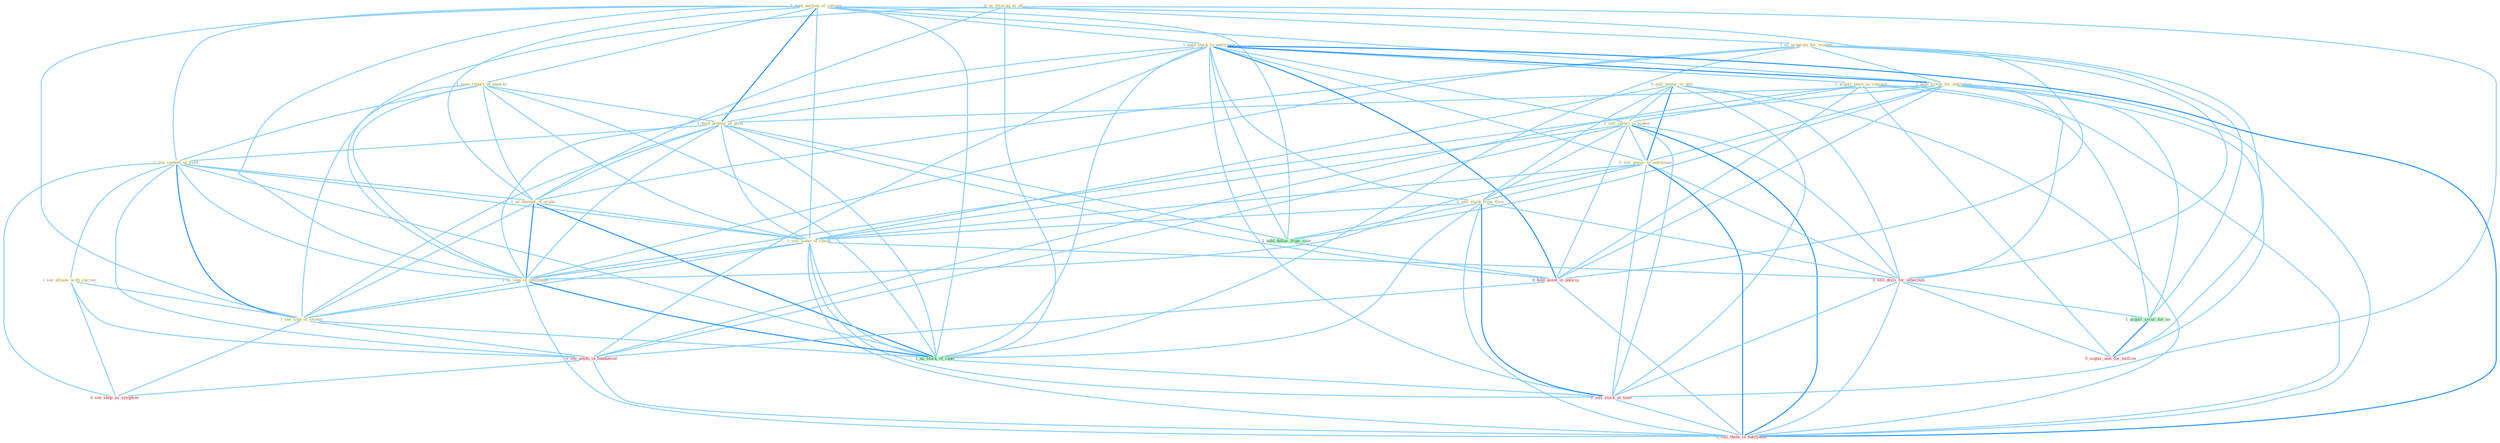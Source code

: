 Graph G{ 
    node
    [shape=polygon,style=filled,width=.5,height=.06,color="#BDFCC9",fixedsize=true,fontsize=4,
    fontcolor="#2f4f4f"];
    {node
    [color="#ffffe0", fontcolor="#8b7d6b"] "0_us_leverag_at_all " "1_hold_auction_of_currenc " "1_seen_report_of_unawar " "0_sell_ventur_to_unit " "1_us_program_for_worker " "1_hold_stock_in_entitynam " "1_acquir_posit_in_compani " "1_hold_licens_for_entitynam " "1_hold_promis_of_good " "1_see_content_of_field " "1_sell_invest_in_maker " "1_us_amount_of_crude " "0_sell_major_to_entitynam " "0_sell_stock_from_floor " "1_sell_some_of_check " "1_see_allianc_with_carrier " "1_us_logo_of_entitynam " "1_see_sign_of_swoon "}
{node [color="#fff0f5", fontcolor="#b22222"] "0_sell_divis_for_othernum " "0_hold_asset_in_anticip " "0_sell_stock_at_time " "0_see_anyth_in_fundament " "0_acquir_unit_for_million " "0_see_shop_as_symptom " "0_sell_them_in_entitynam "}
edge [color="#B0E2FF"];

	"0_us_leverag_at_all " -- "1_us_program_for_worker " [w="1", color="#87cefa" ];
	"0_us_leverag_at_all " -- "1_us_amount_of_crude " [w="1", color="#87cefa" ];
	"0_us_leverag_at_all " -- "1_us_logo_of_entitynam " [w="1", color="#87cefa" ];
	"0_us_leverag_at_all " -- "1_us_stock_of_capit " [w="1", color="#87cefa" ];
	"0_us_leverag_at_all " -- "0_sell_stock_at_time " [w="1", color="#87cefa" ];
	"1_hold_auction_of_currenc " -- "1_seen_report_of_unawar " [w="1", color="#87cefa" ];
	"1_hold_auction_of_currenc " -- "1_hold_stock_in_entitynam " [w="1", color="#87cefa" ];
	"1_hold_auction_of_currenc " -- "1_hold_licens_for_entitynam " [w="1", color="#87cefa" ];
	"1_hold_auction_of_currenc " -- "1_hold_promis_of_good " [w="2", color="#1e90ff" , len=0.8];
	"1_hold_auction_of_currenc " -- "1_see_content_of_field " [w="1", color="#87cefa" ];
	"1_hold_auction_of_currenc " -- "1_us_amount_of_crude " [w="1", color="#87cefa" ];
	"1_hold_auction_of_currenc " -- "1_sell_some_of_check " [w="1", color="#87cefa" ];
	"1_hold_auction_of_currenc " -- "1_us_logo_of_entitynam " [w="1", color="#87cefa" ];
	"1_hold_auction_of_currenc " -- "1_see_sign_of_swoon " [w="1", color="#87cefa" ];
	"1_hold_auction_of_currenc " -- "1_us_stock_of_capit " [w="1", color="#87cefa" ];
	"1_hold_auction_of_currenc " -- "1_hold_dollar_from_sale " [w="1", color="#87cefa" ];
	"1_hold_auction_of_currenc " -- "0_hold_asset_in_anticip " [w="1", color="#87cefa" ];
	"1_seen_report_of_unawar " -- "1_hold_promis_of_good " [w="1", color="#87cefa" ];
	"1_seen_report_of_unawar " -- "1_see_content_of_field " [w="1", color="#87cefa" ];
	"1_seen_report_of_unawar " -- "1_us_amount_of_crude " [w="1", color="#87cefa" ];
	"1_seen_report_of_unawar " -- "1_sell_some_of_check " [w="1", color="#87cefa" ];
	"1_seen_report_of_unawar " -- "1_us_logo_of_entitynam " [w="1", color="#87cefa" ];
	"1_seen_report_of_unawar " -- "1_see_sign_of_swoon " [w="1", color="#87cefa" ];
	"1_seen_report_of_unawar " -- "1_us_stock_of_capit " [w="1", color="#87cefa" ];
	"0_sell_ventur_to_unit " -- "1_sell_invest_in_maker " [w="1", color="#87cefa" ];
	"0_sell_ventur_to_unit " -- "0_sell_major_to_entitynam " [w="2", color="#1e90ff" , len=0.8];
	"0_sell_ventur_to_unit " -- "0_sell_stock_from_floor " [w="1", color="#87cefa" ];
	"0_sell_ventur_to_unit " -- "1_sell_some_of_check " [w="1", color="#87cefa" ];
	"0_sell_ventur_to_unit " -- "0_sell_divis_for_othernum " [w="1", color="#87cefa" ];
	"0_sell_ventur_to_unit " -- "0_sell_stock_at_time " [w="1", color="#87cefa" ];
	"0_sell_ventur_to_unit " -- "0_sell_them_in_entitynam " [w="1", color="#87cefa" ];
	"1_us_program_for_worker " -- "1_hold_licens_for_entitynam " [w="1", color="#87cefa" ];
	"1_us_program_for_worker " -- "1_us_amount_of_crude " [w="1", color="#87cefa" ];
	"1_us_program_for_worker " -- "1_us_logo_of_entitynam " [w="1", color="#87cefa" ];
	"1_us_program_for_worker " -- "0_sell_divis_for_othernum " [w="1", color="#87cefa" ];
	"1_us_program_for_worker " -- "1_acquir_secur_for_an " [w="1", color="#87cefa" ];
	"1_us_program_for_worker " -- "1_us_stock_of_capit " [w="1", color="#87cefa" ];
	"1_us_program_for_worker " -- "0_acquir_unit_for_million " [w="1", color="#87cefa" ];
	"1_hold_stock_in_entitynam " -- "1_acquir_posit_in_compani " [w="1", color="#87cefa" ];
	"1_hold_stock_in_entitynam " -- "1_hold_licens_for_entitynam " [w="2", color="#1e90ff" , len=0.8];
	"1_hold_stock_in_entitynam " -- "1_hold_promis_of_good " [w="1", color="#87cefa" ];
	"1_hold_stock_in_entitynam " -- "1_sell_invest_in_maker " [w="1", color="#87cefa" ];
	"1_hold_stock_in_entitynam " -- "0_sell_major_to_entitynam " [w="1", color="#87cefa" ];
	"1_hold_stock_in_entitynam " -- "0_sell_stock_from_floor " [w="1", color="#87cefa" ];
	"1_hold_stock_in_entitynam " -- "1_us_logo_of_entitynam " [w="1", color="#87cefa" ];
	"1_hold_stock_in_entitynam " -- "1_us_stock_of_capit " [w="1", color="#87cefa" ];
	"1_hold_stock_in_entitynam " -- "1_hold_dollar_from_sale " [w="1", color="#87cefa" ];
	"1_hold_stock_in_entitynam " -- "0_hold_asset_in_anticip " [w="2", color="#1e90ff" , len=0.8];
	"1_hold_stock_in_entitynam " -- "0_sell_stock_at_time " [w="1", color="#87cefa" ];
	"1_hold_stock_in_entitynam " -- "0_see_anyth_in_fundament " [w="1", color="#87cefa" ];
	"1_hold_stock_in_entitynam " -- "0_sell_them_in_entitynam " [w="2", color="#1e90ff" , len=0.8];
	"1_acquir_posit_in_compani " -- "1_sell_invest_in_maker " [w="1", color="#87cefa" ];
	"1_acquir_posit_in_compani " -- "1_acquir_secur_for_an " [w="1", color="#87cefa" ];
	"1_acquir_posit_in_compani " -- "0_hold_asset_in_anticip " [w="1", color="#87cefa" ];
	"1_acquir_posit_in_compani " -- "0_see_anyth_in_fundament " [w="1", color="#87cefa" ];
	"1_acquir_posit_in_compani " -- "0_acquir_unit_for_million " [w="1", color="#87cefa" ];
	"1_acquir_posit_in_compani " -- "0_sell_them_in_entitynam " [w="1", color="#87cefa" ];
	"1_hold_licens_for_entitynam " -- "1_hold_promis_of_good " [w="1", color="#87cefa" ];
	"1_hold_licens_for_entitynam " -- "0_sell_major_to_entitynam " [w="1", color="#87cefa" ];
	"1_hold_licens_for_entitynam " -- "1_us_logo_of_entitynam " [w="1", color="#87cefa" ];
	"1_hold_licens_for_entitynam " -- "0_sell_divis_for_othernum " [w="1", color="#87cefa" ];
	"1_hold_licens_for_entitynam " -- "1_acquir_secur_for_an " [w="1", color="#87cefa" ];
	"1_hold_licens_for_entitynam " -- "1_hold_dollar_from_sale " [w="1", color="#87cefa" ];
	"1_hold_licens_for_entitynam " -- "0_hold_asset_in_anticip " [w="1", color="#87cefa" ];
	"1_hold_licens_for_entitynam " -- "0_acquir_unit_for_million " [w="1", color="#87cefa" ];
	"1_hold_licens_for_entitynam " -- "0_sell_them_in_entitynam " [w="1", color="#87cefa" ];
	"1_hold_promis_of_good " -- "1_see_content_of_field " [w="1", color="#87cefa" ];
	"1_hold_promis_of_good " -- "1_us_amount_of_crude " [w="1", color="#87cefa" ];
	"1_hold_promis_of_good " -- "1_sell_some_of_check " [w="1", color="#87cefa" ];
	"1_hold_promis_of_good " -- "1_us_logo_of_entitynam " [w="1", color="#87cefa" ];
	"1_hold_promis_of_good " -- "1_see_sign_of_swoon " [w="1", color="#87cefa" ];
	"1_hold_promis_of_good " -- "1_us_stock_of_capit " [w="1", color="#87cefa" ];
	"1_hold_promis_of_good " -- "1_hold_dollar_from_sale " [w="1", color="#87cefa" ];
	"1_hold_promis_of_good " -- "0_hold_asset_in_anticip " [w="1", color="#87cefa" ];
	"1_see_content_of_field " -- "1_us_amount_of_crude " [w="1", color="#87cefa" ];
	"1_see_content_of_field " -- "1_sell_some_of_check " [w="1", color="#87cefa" ];
	"1_see_content_of_field " -- "1_see_allianc_with_carrier " [w="1", color="#87cefa" ];
	"1_see_content_of_field " -- "1_us_logo_of_entitynam " [w="1", color="#87cefa" ];
	"1_see_content_of_field " -- "1_see_sign_of_swoon " [w="2", color="#1e90ff" , len=0.8];
	"1_see_content_of_field " -- "1_us_stock_of_capit " [w="1", color="#87cefa" ];
	"1_see_content_of_field " -- "0_see_anyth_in_fundament " [w="1", color="#87cefa" ];
	"1_see_content_of_field " -- "0_see_shop_as_symptom " [w="1", color="#87cefa" ];
	"1_sell_invest_in_maker " -- "0_sell_major_to_entitynam " [w="1", color="#87cefa" ];
	"1_sell_invest_in_maker " -- "0_sell_stock_from_floor " [w="1", color="#87cefa" ];
	"1_sell_invest_in_maker " -- "1_sell_some_of_check " [w="1", color="#87cefa" ];
	"1_sell_invest_in_maker " -- "0_sell_divis_for_othernum " [w="1", color="#87cefa" ];
	"1_sell_invest_in_maker " -- "0_hold_asset_in_anticip " [w="1", color="#87cefa" ];
	"1_sell_invest_in_maker " -- "0_sell_stock_at_time " [w="1", color="#87cefa" ];
	"1_sell_invest_in_maker " -- "0_see_anyth_in_fundament " [w="1", color="#87cefa" ];
	"1_sell_invest_in_maker " -- "0_sell_them_in_entitynam " [w="2", color="#1e90ff" , len=0.8];
	"1_us_amount_of_crude " -- "1_sell_some_of_check " [w="1", color="#87cefa" ];
	"1_us_amount_of_crude " -- "1_us_logo_of_entitynam " [w="2", color="#1e90ff" , len=0.8];
	"1_us_amount_of_crude " -- "1_see_sign_of_swoon " [w="1", color="#87cefa" ];
	"1_us_amount_of_crude " -- "1_us_stock_of_capit " [w="2", color="#1e90ff" , len=0.8];
	"0_sell_major_to_entitynam " -- "0_sell_stock_from_floor " [w="1", color="#87cefa" ];
	"0_sell_major_to_entitynam " -- "1_sell_some_of_check " [w="1", color="#87cefa" ];
	"0_sell_major_to_entitynam " -- "1_us_logo_of_entitynam " [w="1", color="#87cefa" ];
	"0_sell_major_to_entitynam " -- "0_sell_divis_for_othernum " [w="1", color="#87cefa" ];
	"0_sell_major_to_entitynam " -- "0_sell_stock_at_time " [w="1", color="#87cefa" ];
	"0_sell_major_to_entitynam " -- "0_sell_them_in_entitynam " [w="2", color="#1e90ff" , len=0.8];
	"0_sell_stock_from_floor " -- "1_sell_some_of_check " [w="1", color="#87cefa" ];
	"0_sell_stock_from_floor " -- "0_sell_divis_for_othernum " [w="1", color="#87cefa" ];
	"0_sell_stock_from_floor " -- "1_us_stock_of_capit " [w="1", color="#87cefa" ];
	"0_sell_stock_from_floor " -- "1_hold_dollar_from_sale " [w="1", color="#87cefa" ];
	"0_sell_stock_from_floor " -- "0_sell_stock_at_time " [w="2", color="#1e90ff" , len=0.8];
	"0_sell_stock_from_floor " -- "0_sell_them_in_entitynam " [w="1", color="#87cefa" ];
	"1_sell_some_of_check " -- "1_us_logo_of_entitynam " [w="1", color="#87cefa" ];
	"1_sell_some_of_check " -- "1_see_sign_of_swoon " [w="1", color="#87cefa" ];
	"1_sell_some_of_check " -- "0_sell_divis_for_othernum " [w="1", color="#87cefa" ];
	"1_sell_some_of_check " -- "1_us_stock_of_capit " [w="1", color="#87cefa" ];
	"1_sell_some_of_check " -- "0_sell_stock_at_time " [w="1", color="#87cefa" ];
	"1_sell_some_of_check " -- "0_sell_them_in_entitynam " [w="1", color="#87cefa" ];
	"1_see_allianc_with_carrier " -- "1_see_sign_of_swoon " [w="1", color="#87cefa" ];
	"1_see_allianc_with_carrier " -- "0_see_anyth_in_fundament " [w="1", color="#87cefa" ];
	"1_see_allianc_with_carrier " -- "0_see_shop_as_symptom " [w="1", color="#87cefa" ];
	"1_us_logo_of_entitynam " -- "1_see_sign_of_swoon " [w="1", color="#87cefa" ];
	"1_us_logo_of_entitynam " -- "1_us_stock_of_capit " [w="2", color="#1e90ff" , len=0.8];
	"1_us_logo_of_entitynam " -- "0_sell_them_in_entitynam " [w="1", color="#87cefa" ];
	"1_see_sign_of_swoon " -- "1_us_stock_of_capit " [w="1", color="#87cefa" ];
	"1_see_sign_of_swoon " -- "0_see_anyth_in_fundament " [w="1", color="#87cefa" ];
	"1_see_sign_of_swoon " -- "0_see_shop_as_symptom " [w="1", color="#87cefa" ];
	"0_sell_divis_for_othernum " -- "1_acquir_secur_for_an " [w="1", color="#87cefa" ];
	"0_sell_divis_for_othernum " -- "0_sell_stock_at_time " [w="1", color="#87cefa" ];
	"0_sell_divis_for_othernum " -- "0_acquir_unit_for_million " [w="1", color="#87cefa" ];
	"0_sell_divis_for_othernum " -- "0_sell_them_in_entitynam " [w="1", color="#87cefa" ];
	"1_acquir_secur_for_an " -- "0_acquir_unit_for_million " [w="2", color="#1e90ff" , len=0.8];
	"1_us_stock_of_capit " -- "0_sell_stock_at_time " [w="1", color="#87cefa" ];
	"1_hold_dollar_from_sale " -- "0_hold_asset_in_anticip " [w="1", color="#87cefa" ];
	"0_hold_asset_in_anticip " -- "0_see_anyth_in_fundament " [w="1", color="#87cefa" ];
	"0_hold_asset_in_anticip " -- "0_sell_them_in_entitynam " [w="1", color="#87cefa" ];
	"0_sell_stock_at_time " -- "0_sell_them_in_entitynam " [w="1", color="#87cefa" ];
	"0_see_anyth_in_fundament " -- "0_see_shop_as_symptom " [w="1", color="#87cefa" ];
	"0_see_anyth_in_fundament " -- "0_sell_them_in_entitynam " [w="1", color="#87cefa" ];
}